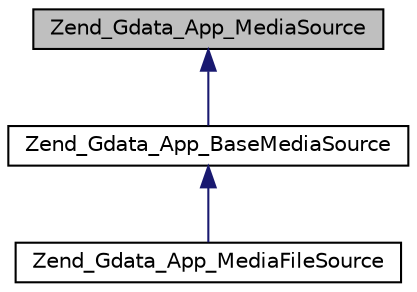 digraph G
{
  edge [fontname="Helvetica",fontsize="10",labelfontname="Helvetica",labelfontsize="10"];
  node [fontname="Helvetica",fontsize="10",shape=record];
  Node1 [label="Zend_Gdata_App_MediaSource",height=0.2,width=0.4,color="black", fillcolor="grey75", style="filled" fontcolor="black"];
  Node1 -> Node2 [dir="back",color="midnightblue",fontsize="10",style="solid",fontname="Helvetica"];
  Node2 [label="Zend_Gdata_App_BaseMediaSource",height=0.2,width=0.4,color="black", fillcolor="white", style="filled",URL="$class_zend___gdata___app___base_media_source.html"];
  Node2 -> Node3 [dir="back",color="midnightblue",fontsize="10",style="solid",fontname="Helvetica"];
  Node3 [label="Zend_Gdata_App_MediaFileSource",height=0.2,width=0.4,color="black", fillcolor="white", style="filled",URL="$class_zend___gdata___app___media_file_source.html"];
}
